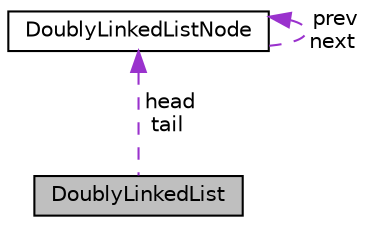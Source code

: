 digraph "DoublyLinkedList"
{
 // LATEX_PDF_SIZE
  edge [fontname="Helvetica",fontsize="10",labelfontname="Helvetica",labelfontsize="10"];
  node [fontname="Helvetica",fontsize="10",shape=record];
  Node1 [label="DoublyLinkedList",height=0.2,width=0.4,color="black", fillcolor="grey75", style="filled", fontcolor="black",tooltip="Class for a Doubly Linked List."];
  Node2 -> Node1 [dir="back",color="darkorchid3",fontsize="10",style="dashed",label=" head\ntail" ];
  Node2 [label="DoublyLinkedListNode",height=0.2,width=0.4,color="black", fillcolor="white", style="filled",URL="$classDoublyLinkedListNode.html",tooltip="Node in a Doubly Linked List."];
  Node2 -> Node2 [dir="back",color="darkorchid3",fontsize="10",style="dashed",label=" prev\nnext" ];
}
